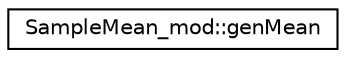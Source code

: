digraph "Graphical Class Hierarchy"
{
 // LATEX_PDF_SIZE
  edge [fontname="Helvetica",fontsize="10",labelfontname="Helvetica",labelfontsize="10"];
  node [fontname="Helvetica",fontsize="10",shape=record];
  rankdir="LR";
  Node0 [label="SampleMean_mod::genMean",height=0.2,width=0.4,color="black", fillcolor="white", style="filled",URL="$interfaceSampleMean__mod_1_1genMean.html",tooltip="Generate and return the (weighted) mean of the input Sample, optionally weighted by the input Weight."];
}
